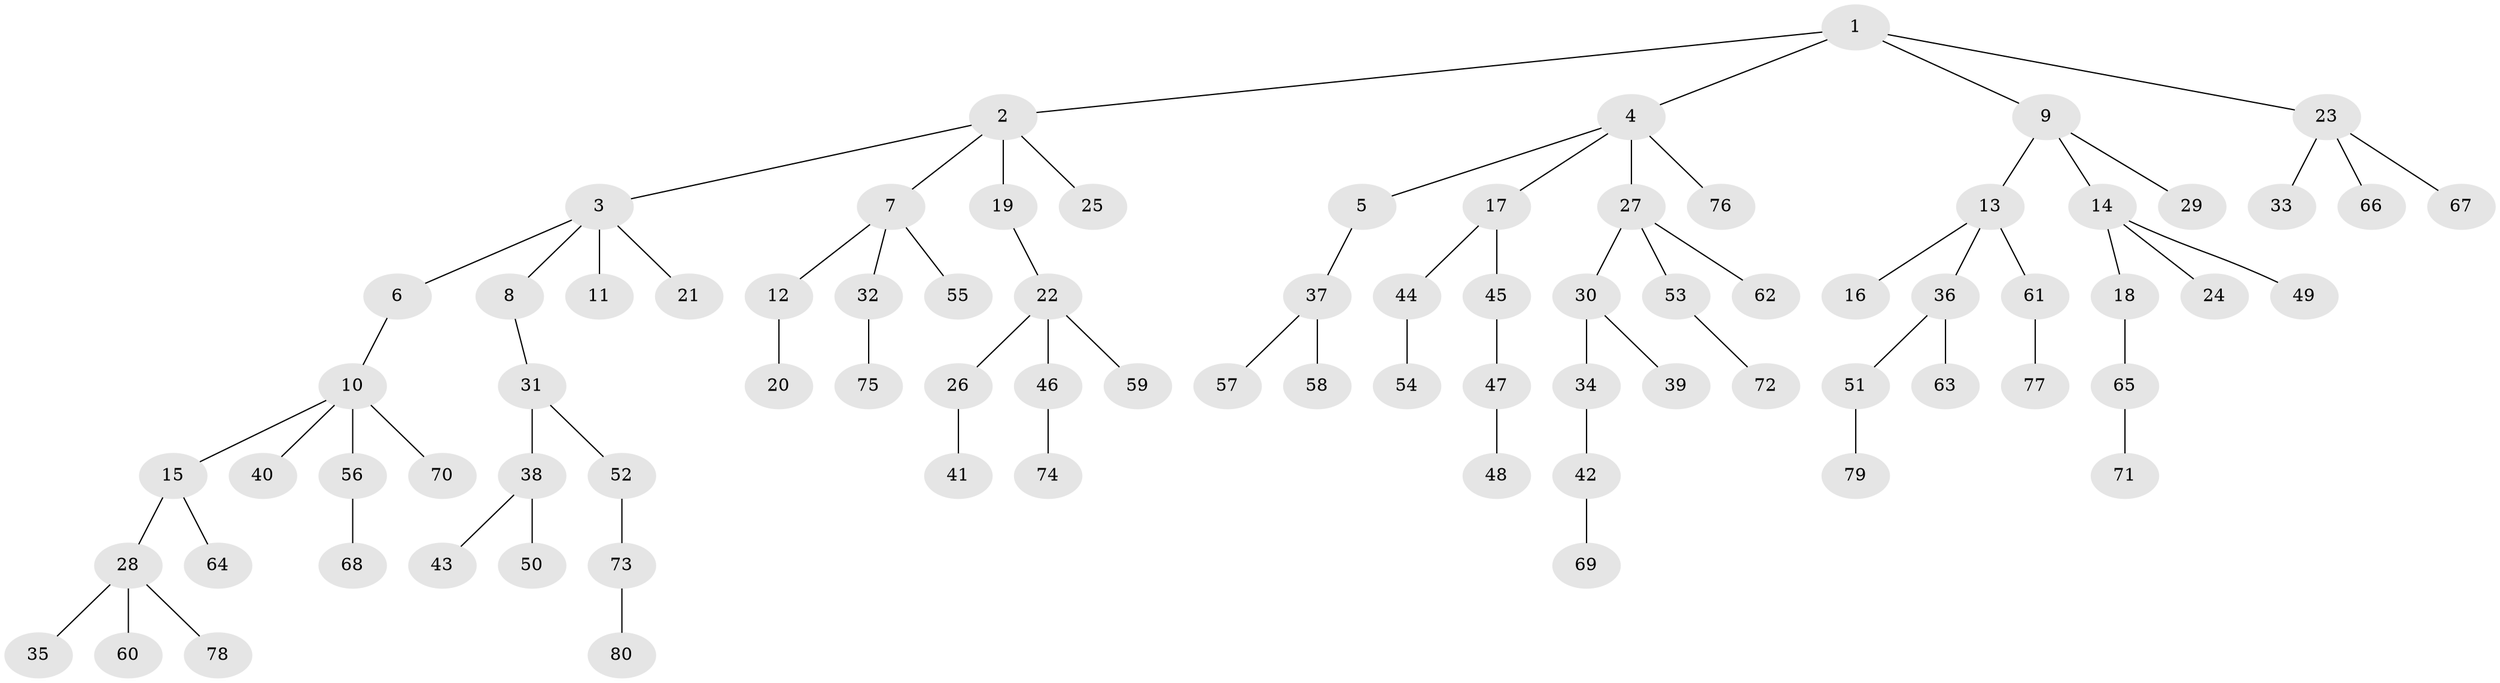 // coarse degree distribution, {6: 0.019230769230769232, 8: 0.019230769230769232, 5: 0.019230769230769232, 2: 0.19230769230769232, 3: 0.17307692307692307, 4: 0.038461538461538464, 1: 0.5384615384615384}
// Generated by graph-tools (version 1.1) at 2025/42/03/06/25 10:42:03]
// undirected, 80 vertices, 79 edges
graph export_dot {
graph [start="1"]
  node [color=gray90,style=filled];
  1;
  2;
  3;
  4;
  5;
  6;
  7;
  8;
  9;
  10;
  11;
  12;
  13;
  14;
  15;
  16;
  17;
  18;
  19;
  20;
  21;
  22;
  23;
  24;
  25;
  26;
  27;
  28;
  29;
  30;
  31;
  32;
  33;
  34;
  35;
  36;
  37;
  38;
  39;
  40;
  41;
  42;
  43;
  44;
  45;
  46;
  47;
  48;
  49;
  50;
  51;
  52;
  53;
  54;
  55;
  56;
  57;
  58;
  59;
  60;
  61;
  62;
  63;
  64;
  65;
  66;
  67;
  68;
  69;
  70;
  71;
  72;
  73;
  74;
  75;
  76;
  77;
  78;
  79;
  80;
  1 -- 2;
  1 -- 4;
  1 -- 9;
  1 -- 23;
  2 -- 3;
  2 -- 7;
  2 -- 19;
  2 -- 25;
  3 -- 6;
  3 -- 8;
  3 -- 11;
  3 -- 21;
  4 -- 5;
  4 -- 17;
  4 -- 27;
  4 -- 76;
  5 -- 37;
  6 -- 10;
  7 -- 12;
  7 -- 32;
  7 -- 55;
  8 -- 31;
  9 -- 13;
  9 -- 14;
  9 -- 29;
  10 -- 15;
  10 -- 40;
  10 -- 56;
  10 -- 70;
  12 -- 20;
  13 -- 16;
  13 -- 36;
  13 -- 61;
  14 -- 18;
  14 -- 24;
  14 -- 49;
  15 -- 28;
  15 -- 64;
  17 -- 44;
  17 -- 45;
  18 -- 65;
  19 -- 22;
  22 -- 26;
  22 -- 46;
  22 -- 59;
  23 -- 33;
  23 -- 66;
  23 -- 67;
  26 -- 41;
  27 -- 30;
  27 -- 53;
  27 -- 62;
  28 -- 35;
  28 -- 60;
  28 -- 78;
  30 -- 34;
  30 -- 39;
  31 -- 38;
  31 -- 52;
  32 -- 75;
  34 -- 42;
  36 -- 51;
  36 -- 63;
  37 -- 57;
  37 -- 58;
  38 -- 43;
  38 -- 50;
  42 -- 69;
  44 -- 54;
  45 -- 47;
  46 -- 74;
  47 -- 48;
  51 -- 79;
  52 -- 73;
  53 -- 72;
  56 -- 68;
  61 -- 77;
  65 -- 71;
  73 -- 80;
}
